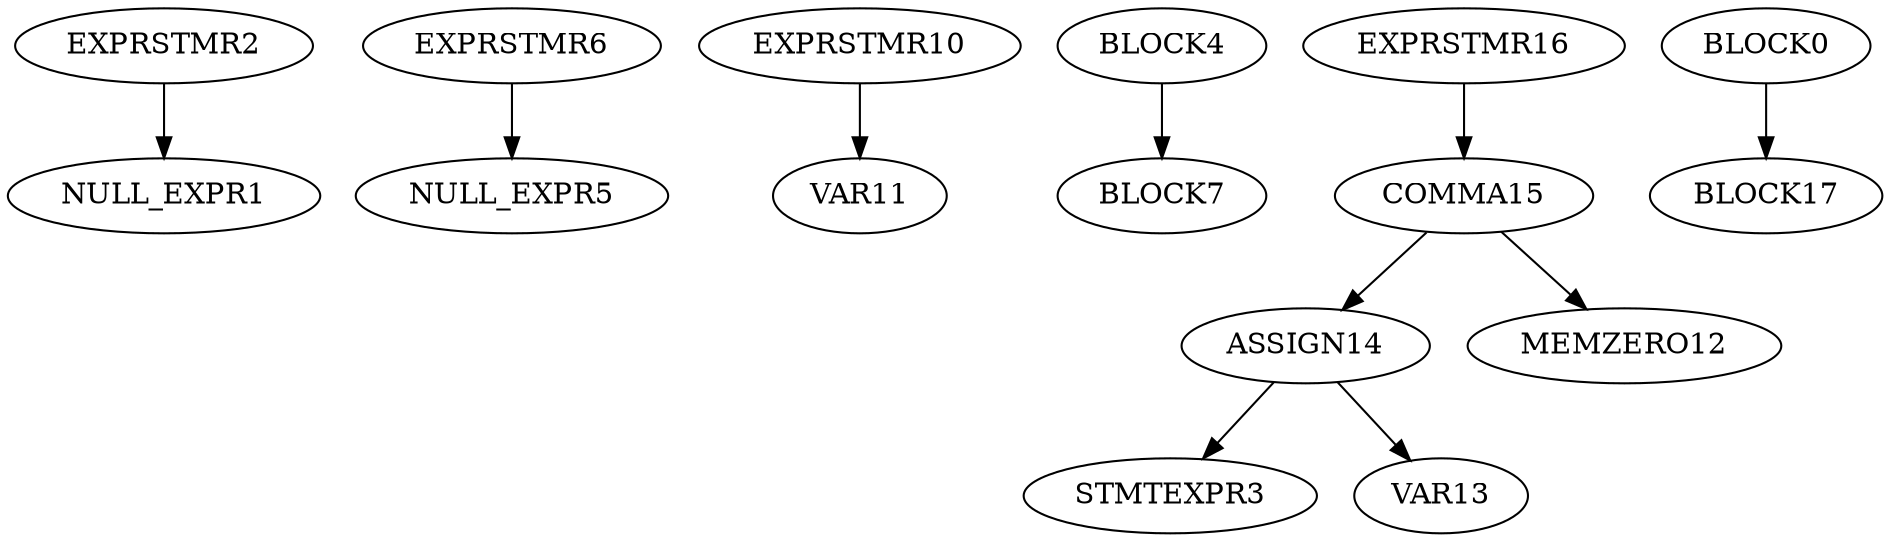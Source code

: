 digraph A { 
EXPRSTMR2 -> NULL_EXPR1
EXPRSTMR6 -> NULL_EXPR5
EXPRSTMR10 -> VAR11
BLOCK4 -> BLOCK7
ASSIGN14 -> STMTEXPR3
ASSIGN14 -> VAR13
COMMA15 -> ASSIGN14
COMMA15 -> MEMZERO12
EXPRSTMR16 -> COMMA15
BLOCK0 -> BLOCK17
}
